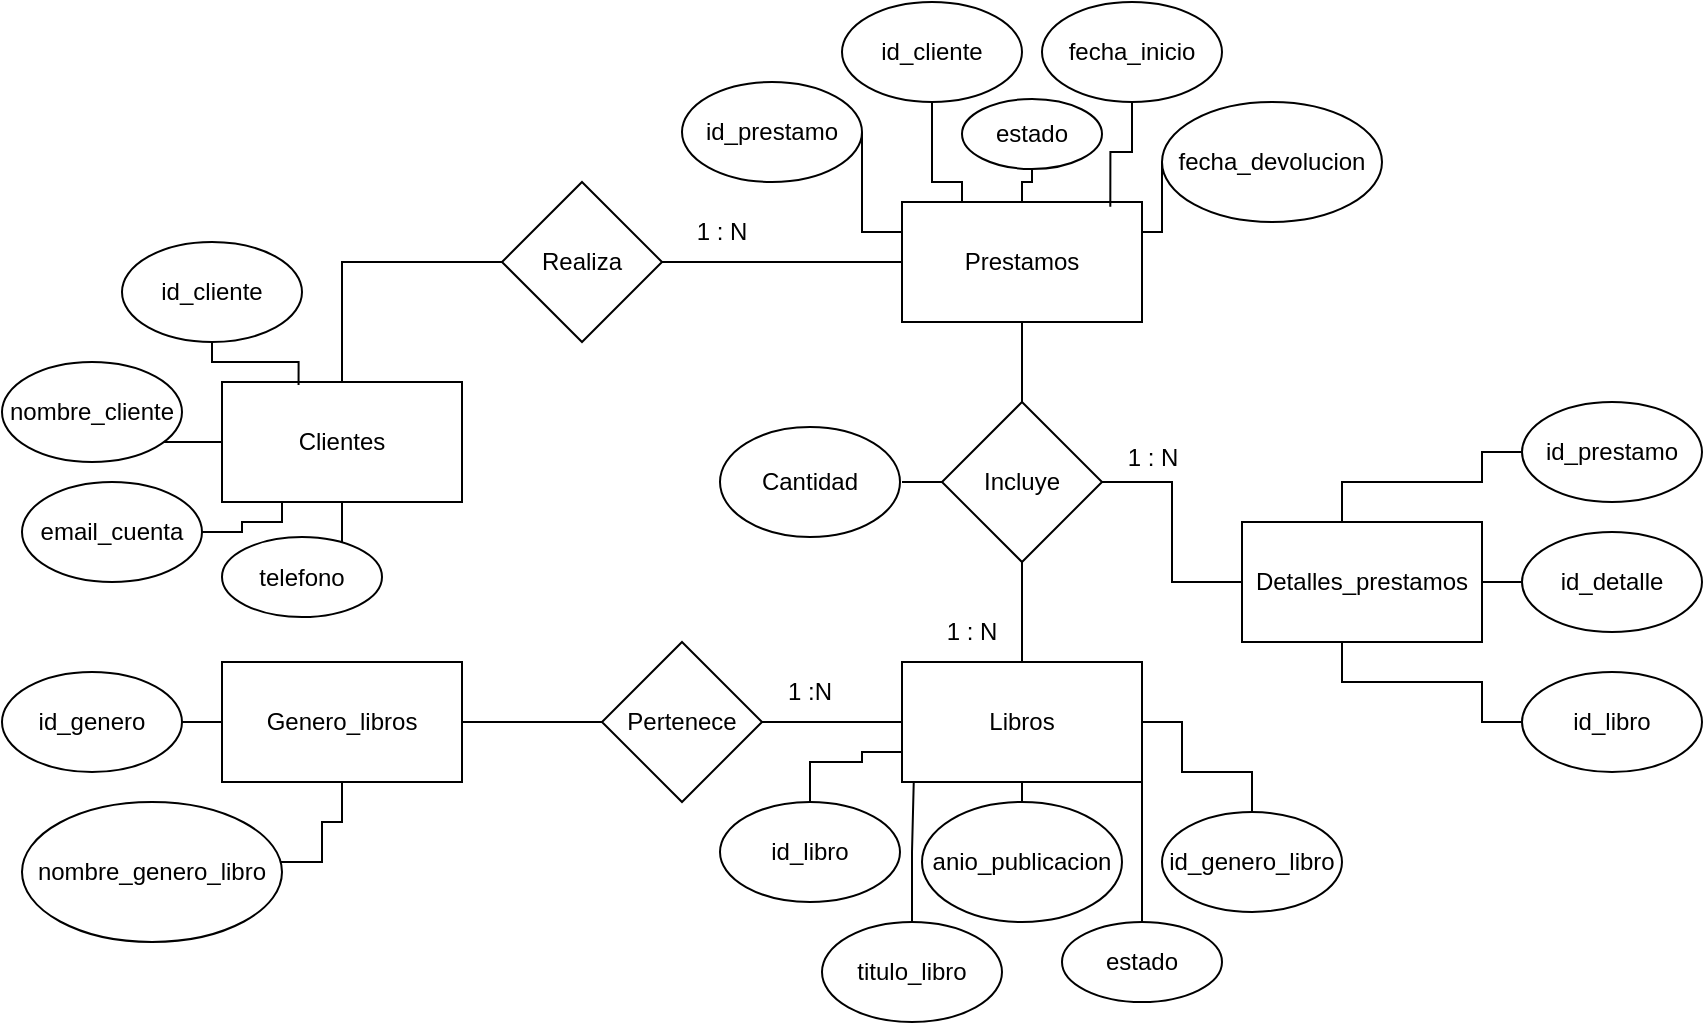 <mxfile version="23.1.7" type="device">
  <diagram name="Página-1" id="F7vZLPBNzLxnHPz9K1V3">
    <mxGraphModel dx="1155" dy="661" grid="1" gridSize="10" guides="1" tooltips="1" connect="1" arrows="1" fold="1" page="1" pageScale="1" pageWidth="827" pageHeight="1169" math="0" shadow="0">
      <root>
        <mxCell id="0" />
        <mxCell id="1" parent="0" />
        <mxCell id="Q_mYId65WQoA-LtDAVec-12" style="edgeStyle=orthogonalEdgeStyle;rounded=0;orthogonalLoop=1;jettySize=auto;html=1;entryX=0;entryY=0.5;entryDx=0;entryDy=0;endArrow=none;endFill=0;" edge="1" parent="1" source="Q_mYId65WQoA-LtDAVec-1" target="Q_mYId65WQoA-LtDAVec-11">
          <mxGeometry relative="1" as="geometry">
            <Array as="points">
              <mxPoint x="180" y="140" />
            </Array>
          </mxGeometry>
        </mxCell>
        <mxCell id="Q_mYId65WQoA-LtDAVec-53" style="edgeStyle=orthogonalEdgeStyle;rounded=0;orthogonalLoop=1;jettySize=auto;html=1;entryX=0.5;entryY=0;entryDx=0;entryDy=0;endArrow=none;endFill=0;" edge="1" parent="1" source="Q_mYId65WQoA-LtDAVec-1" target="Q_mYId65WQoA-LtDAVec-52">
          <mxGeometry relative="1" as="geometry" />
        </mxCell>
        <mxCell id="Q_mYId65WQoA-LtDAVec-1" value="Clientes" style="rounded=0;whiteSpace=wrap;html=1;" vertex="1" parent="1">
          <mxGeometry x="120" y="200" width="120" height="60" as="geometry" />
        </mxCell>
        <mxCell id="Q_mYId65WQoA-LtDAVec-2" value="Prestamos" style="rounded=0;whiteSpace=wrap;html=1;" vertex="1" parent="1">
          <mxGeometry x="460" y="110" width="120" height="60" as="geometry" />
        </mxCell>
        <mxCell id="Q_mYId65WQoA-LtDAVec-82" style="edgeStyle=orthogonalEdgeStyle;rounded=0;orthogonalLoop=1;jettySize=auto;html=1;entryX=0;entryY=0.5;entryDx=0;entryDy=0;endArrow=none;endFill=0;" edge="1" parent="1" source="Q_mYId65WQoA-LtDAVec-3" target="Q_mYId65WQoA-LtDAVec-42">
          <mxGeometry relative="1" as="geometry">
            <Array as="points">
              <mxPoint x="680" y="250" />
              <mxPoint x="750" y="250" />
              <mxPoint x="750" y="235" />
            </Array>
          </mxGeometry>
        </mxCell>
        <mxCell id="Q_mYId65WQoA-LtDAVec-83" style="edgeStyle=orthogonalEdgeStyle;rounded=0;orthogonalLoop=1;jettySize=auto;html=1;entryX=0;entryY=0.5;entryDx=0;entryDy=0;endArrow=none;endFill=0;" edge="1" parent="1" source="Q_mYId65WQoA-LtDAVec-3" target="Q_mYId65WQoA-LtDAVec-47">
          <mxGeometry relative="1" as="geometry">
            <Array as="points">
              <mxPoint x="680" y="350" />
              <mxPoint x="750" y="350" />
              <mxPoint x="750" y="370" />
            </Array>
          </mxGeometry>
        </mxCell>
        <mxCell id="Q_mYId65WQoA-LtDAVec-84" style="edgeStyle=orthogonalEdgeStyle;rounded=0;orthogonalLoop=1;jettySize=auto;html=1;entryX=0;entryY=0.5;entryDx=0;entryDy=0;endArrow=none;endFill=0;" edge="1" parent="1" source="Q_mYId65WQoA-LtDAVec-3" target="Q_mYId65WQoA-LtDAVec-31">
          <mxGeometry relative="1" as="geometry" />
        </mxCell>
        <mxCell id="Q_mYId65WQoA-LtDAVec-3" value="Detalles_prestamos" style="rounded=0;whiteSpace=wrap;html=1;" vertex="1" parent="1">
          <mxGeometry x="630" y="270" width="120" height="60" as="geometry" />
        </mxCell>
        <mxCell id="Q_mYId65WQoA-LtDAVec-4" value="Genero_libros" style="rounded=0;whiteSpace=wrap;html=1;" vertex="1" parent="1">
          <mxGeometry x="120" y="340" width="120" height="60" as="geometry" />
        </mxCell>
        <mxCell id="Q_mYId65WQoA-LtDAVec-21" style="edgeStyle=orthogonalEdgeStyle;rounded=0;orthogonalLoop=1;jettySize=auto;html=1;endArrow=none;endFill=0;" edge="1" parent="1" source="Q_mYId65WQoA-LtDAVec-5" target="Q_mYId65WQoA-LtDAVec-19">
          <mxGeometry relative="1" as="geometry" />
        </mxCell>
        <mxCell id="Q_mYId65WQoA-LtDAVec-5" value="Libros" style="rounded=0;whiteSpace=wrap;html=1;" vertex="1" parent="1">
          <mxGeometry x="460" y="340" width="120" height="60" as="geometry" />
        </mxCell>
        <mxCell id="Q_mYId65WQoA-LtDAVec-13" style="edgeStyle=orthogonalEdgeStyle;rounded=0;orthogonalLoop=1;jettySize=auto;html=1;entryX=0;entryY=0.5;entryDx=0;entryDy=0;endArrow=none;endFill=0;" edge="1" parent="1" source="Q_mYId65WQoA-LtDAVec-11" target="Q_mYId65WQoA-LtDAVec-2">
          <mxGeometry relative="1" as="geometry" />
        </mxCell>
        <mxCell id="Q_mYId65WQoA-LtDAVec-11" value="Realiza" style="rhombus;whiteSpace=wrap;html=1;" vertex="1" parent="1">
          <mxGeometry x="260" y="100" width="80" height="80" as="geometry" />
        </mxCell>
        <mxCell id="Q_mYId65WQoA-LtDAVec-20" style="edgeStyle=orthogonalEdgeStyle;rounded=0;orthogonalLoop=1;jettySize=auto;html=1;entryX=0.5;entryY=0;entryDx=0;entryDy=0;endArrow=none;endFill=0;" edge="1" parent="1" source="Q_mYId65WQoA-LtDAVec-16" target="Q_mYId65WQoA-LtDAVec-5">
          <mxGeometry relative="1" as="geometry" />
        </mxCell>
        <mxCell id="Q_mYId65WQoA-LtDAVec-35" style="edgeStyle=orthogonalEdgeStyle;rounded=0;orthogonalLoop=1;jettySize=auto;html=1;endArrow=none;endFill=0;" edge="1" parent="1" source="Q_mYId65WQoA-LtDAVec-16">
          <mxGeometry relative="1" as="geometry">
            <mxPoint x="460" y="250.0" as="targetPoint" />
          </mxGeometry>
        </mxCell>
        <mxCell id="Q_mYId65WQoA-LtDAVec-79" style="edgeStyle=orthogonalEdgeStyle;rounded=0;orthogonalLoop=1;jettySize=auto;html=1;endArrow=none;endFill=0;" edge="1" parent="1" source="Q_mYId65WQoA-LtDAVec-16" target="Q_mYId65WQoA-LtDAVec-2">
          <mxGeometry relative="1" as="geometry" />
        </mxCell>
        <mxCell id="Q_mYId65WQoA-LtDAVec-80" style="edgeStyle=orthogonalEdgeStyle;rounded=0;orthogonalLoop=1;jettySize=auto;html=1;endArrow=none;endFill=0;" edge="1" parent="1" source="Q_mYId65WQoA-LtDAVec-16" target="Q_mYId65WQoA-LtDAVec-3">
          <mxGeometry relative="1" as="geometry" />
        </mxCell>
        <mxCell id="Q_mYId65WQoA-LtDAVec-16" value="Incluye" style="rhombus;whiteSpace=wrap;html=1;" vertex="1" parent="1">
          <mxGeometry x="480" y="210" width="80" height="80" as="geometry" />
        </mxCell>
        <mxCell id="Q_mYId65WQoA-LtDAVec-22" style="edgeStyle=orthogonalEdgeStyle;rounded=0;orthogonalLoop=1;jettySize=auto;html=1;endArrow=none;endFill=0;" edge="1" parent="1" source="Q_mYId65WQoA-LtDAVec-19" target="Q_mYId65WQoA-LtDAVec-4">
          <mxGeometry relative="1" as="geometry">
            <Array as="points">
              <mxPoint x="280" y="370" />
              <mxPoint x="280" y="370" />
            </Array>
          </mxGeometry>
        </mxCell>
        <mxCell id="Q_mYId65WQoA-LtDAVec-19" value="Pertenece" style="rhombus;whiteSpace=wrap;html=1;" vertex="1" parent="1">
          <mxGeometry x="310" y="330" width="80" height="80" as="geometry" />
        </mxCell>
        <mxCell id="Q_mYId65WQoA-LtDAVec-26" value="id_cliente" style="ellipse;whiteSpace=wrap;html=1;" vertex="1" parent="1">
          <mxGeometry x="70" y="130" width="90" height="50" as="geometry" />
        </mxCell>
        <mxCell id="Q_mYId65WQoA-LtDAVec-58" style="edgeStyle=orthogonalEdgeStyle;rounded=0;orthogonalLoop=1;jettySize=auto;html=1;endArrow=none;endFill=0;" edge="1" parent="1" source="Q_mYId65WQoA-LtDAVec-27" target="Q_mYId65WQoA-LtDAVec-4">
          <mxGeometry relative="1" as="geometry" />
        </mxCell>
        <mxCell id="Q_mYId65WQoA-LtDAVec-27" value="id_genero" style="ellipse;whiteSpace=wrap;html=1;" vertex="1" parent="1">
          <mxGeometry x="10" y="345" width="90" height="50" as="geometry" />
        </mxCell>
        <mxCell id="Q_mYId65WQoA-LtDAVec-89" style="edgeStyle=orthogonalEdgeStyle;rounded=0;orthogonalLoop=1;jettySize=auto;html=1;entryX=0;entryY=0.75;entryDx=0;entryDy=0;endArrow=none;endFill=0;" edge="1" parent="1" source="Q_mYId65WQoA-LtDAVec-29" target="Q_mYId65WQoA-LtDAVec-5">
          <mxGeometry relative="1" as="geometry">
            <Array as="points">
              <mxPoint x="414" y="390" />
              <mxPoint x="440" y="390" />
              <mxPoint x="440" y="385" />
            </Array>
          </mxGeometry>
        </mxCell>
        <mxCell id="Q_mYId65WQoA-LtDAVec-29" value="id_libro" style="ellipse;whiteSpace=wrap;html=1;" vertex="1" parent="1">
          <mxGeometry x="369" y="410" width="90" height="50" as="geometry" />
        </mxCell>
        <mxCell id="Q_mYId65WQoA-LtDAVec-69" style="edgeStyle=orthogonalEdgeStyle;rounded=0;orthogonalLoop=1;jettySize=auto;html=1;entryX=0;entryY=0.25;entryDx=0;entryDy=0;endArrow=none;endFill=0;" edge="1" parent="1" source="Q_mYId65WQoA-LtDAVec-30" target="Q_mYId65WQoA-LtDAVec-2">
          <mxGeometry relative="1" as="geometry">
            <Array as="points">
              <mxPoint x="440" y="125" />
            </Array>
          </mxGeometry>
        </mxCell>
        <mxCell id="Q_mYId65WQoA-LtDAVec-30" value="id_prestamo" style="ellipse;whiteSpace=wrap;html=1;" vertex="1" parent="1">
          <mxGeometry x="350" y="50" width="90" height="50" as="geometry" />
        </mxCell>
        <mxCell id="Q_mYId65WQoA-LtDAVec-31" value="id_detalle" style="ellipse;whiteSpace=wrap;html=1;" vertex="1" parent="1">
          <mxGeometry x="770" y="275" width="90" height="50" as="geometry" />
        </mxCell>
        <mxCell id="Q_mYId65WQoA-LtDAVec-57" style="edgeStyle=orthogonalEdgeStyle;rounded=0;orthogonalLoop=1;jettySize=auto;html=1;entryX=0;entryY=0.5;entryDx=0;entryDy=0;endArrow=none;endFill=0;" edge="1" parent="1" source="Q_mYId65WQoA-LtDAVec-32" target="Q_mYId65WQoA-LtDAVec-1">
          <mxGeometry relative="1" as="geometry">
            <Array as="points">
              <mxPoint x="110" y="230" />
              <mxPoint x="110" y="230" />
            </Array>
          </mxGeometry>
        </mxCell>
        <mxCell id="Q_mYId65WQoA-LtDAVec-32" value="nombre_cliente" style="ellipse;whiteSpace=wrap;html=1;" vertex="1" parent="1">
          <mxGeometry x="10" y="190" width="90" height="50" as="geometry" />
        </mxCell>
        <mxCell id="Q_mYId65WQoA-LtDAVec-59" style="edgeStyle=orthogonalEdgeStyle;rounded=0;orthogonalLoop=1;jettySize=auto;html=1;entryX=0.5;entryY=1;entryDx=0;entryDy=0;endArrow=none;endFill=0;" edge="1" parent="1" source="Q_mYId65WQoA-LtDAVec-33" target="Q_mYId65WQoA-LtDAVec-4">
          <mxGeometry relative="1" as="geometry">
            <Array as="points">
              <mxPoint x="170" y="440" />
              <mxPoint x="170" y="420" />
              <mxPoint x="180" y="420" />
            </Array>
          </mxGeometry>
        </mxCell>
        <mxCell id="Q_mYId65WQoA-LtDAVec-33" value="nombre_genero_libro" style="ellipse;whiteSpace=wrap;html=1;" vertex="1" parent="1">
          <mxGeometry x="20" y="410" width="130" height="70" as="geometry" />
        </mxCell>
        <mxCell id="Q_mYId65WQoA-LtDAVec-34" value="Cantidad" style="ellipse;whiteSpace=wrap;html=1;" vertex="1" parent="1">
          <mxGeometry x="369" y="222.5" width="90" height="55" as="geometry" />
        </mxCell>
        <mxCell id="Q_mYId65WQoA-LtDAVec-41" value="titulo_libro" style="ellipse;whiteSpace=wrap;html=1;" vertex="1" parent="1">
          <mxGeometry x="420" y="470" width="90" height="50" as="geometry" />
        </mxCell>
        <mxCell id="Q_mYId65WQoA-LtDAVec-42" value="id_prestamo" style="ellipse;whiteSpace=wrap;html=1;" vertex="1" parent="1">
          <mxGeometry x="770" y="210" width="90" height="50" as="geometry" />
        </mxCell>
        <mxCell id="Q_mYId65WQoA-LtDAVec-70" style="edgeStyle=orthogonalEdgeStyle;rounded=0;orthogonalLoop=1;jettySize=auto;html=1;entryX=0.25;entryY=0;entryDx=0;entryDy=0;endArrow=none;endFill=0;" edge="1" parent="1" source="Q_mYId65WQoA-LtDAVec-43" target="Q_mYId65WQoA-LtDAVec-2">
          <mxGeometry relative="1" as="geometry">
            <Array as="points">
              <mxPoint x="475" y="100" />
              <mxPoint x="490" y="100" />
            </Array>
          </mxGeometry>
        </mxCell>
        <mxCell id="Q_mYId65WQoA-LtDAVec-43" value="id_cliente" style="ellipse;whiteSpace=wrap;html=1;" vertex="1" parent="1">
          <mxGeometry x="430" y="10" width="90" height="50" as="geometry" />
        </mxCell>
        <mxCell id="Q_mYId65WQoA-LtDAVec-44" value="fecha_inicio" style="ellipse;whiteSpace=wrap;html=1;" vertex="1" parent="1">
          <mxGeometry x="530" y="10" width="90" height="50" as="geometry" />
        </mxCell>
        <mxCell id="Q_mYId65WQoA-LtDAVec-73" style="edgeStyle=orthogonalEdgeStyle;rounded=0;orthogonalLoop=1;jettySize=auto;html=1;entryX=1;entryY=0.25;entryDx=0;entryDy=0;endArrow=none;endFill=0;" edge="1" parent="1" source="Q_mYId65WQoA-LtDAVec-45" target="Q_mYId65WQoA-LtDAVec-2">
          <mxGeometry relative="1" as="geometry">
            <Array as="points">
              <mxPoint x="590" y="125" />
            </Array>
          </mxGeometry>
        </mxCell>
        <mxCell id="Q_mYId65WQoA-LtDAVec-45" value="fecha_devolucion" style="ellipse;whiteSpace=wrap;html=1;" vertex="1" parent="1">
          <mxGeometry x="590" y="60" width="110" height="60" as="geometry" />
        </mxCell>
        <mxCell id="Q_mYId65WQoA-LtDAVec-71" style="edgeStyle=orthogonalEdgeStyle;rounded=0;orthogonalLoop=1;jettySize=auto;html=1;entryX=0.5;entryY=0;entryDx=0;entryDy=0;endArrow=none;endFill=0;" edge="1" parent="1" source="Q_mYId65WQoA-LtDAVec-46" target="Q_mYId65WQoA-LtDAVec-2">
          <mxGeometry relative="1" as="geometry">
            <Array as="points">
              <mxPoint x="525" y="100" />
              <mxPoint x="520" y="100" />
            </Array>
          </mxGeometry>
        </mxCell>
        <mxCell id="Q_mYId65WQoA-LtDAVec-46" value="estado" style="ellipse;whiteSpace=wrap;html=1;" vertex="1" parent="1">
          <mxGeometry x="490" y="58.5" width="70" height="35" as="geometry" />
        </mxCell>
        <mxCell id="Q_mYId65WQoA-LtDAVec-47" value="id_libro" style="ellipse;whiteSpace=wrap;html=1;" vertex="1" parent="1">
          <mxGeometry x="770" y="345" width="90" height="50" as="geometry" />
        </mxCell>
        <mxCell id="Q_mYId65WQoA-LtDAVec-91" style="edgeStyle=orthogonalEdgeStyle;rounded=0;orthogonalLoop=1;jettySize=auto;html=1;entryX=0.5;entryY=1;entryDx=0;entryDy=0;endArrow=none;endFill=0;" edge="1" parent="1" source="Q_mYId65WQoA-LtDAVec-48" target="Q_mYId65WQoA-LtDAVec-5">
          <mxGeometry relative="1" as="geometry">
            <Array as="points">
              <mxPoint x="520" y="420" />
              <mxPoint x="520" y="420" />
            </Array>
          </mxGeometry>
        </mxCell>
        <mxCell id="Q_mYId65WQoA-LtDAVec-48" value="anio_publicacion" style="ellipse;whiteSpace=wrap;html=1;" vertex="1" parent="1">
          <mxGeometry x="470" y="410" width="100" height="60" as="geometry" />
        </mxCell>
        <mxCell id="Q_mYId65WQoA-LtDAVec-92" style="edgeStyle=orthogonalEdgeStyle;rounded=0;orthogonalLoop=1;jettySize=auto;html=1;entryX=1;entryY=0.5;entryDx=0;entryDy=0;endArrow=none;endFill=0;" edge="1" parent="1" source="Q_mYId65WQoA-LtDAVec-49" target="Q_mYId65WQoA-LtDAVec-5">
          <mxGeometry relative="1" as="geometry">
            <Array as="points">
              <mxPoint x="635" y="395" />
              <mxPoint x="600" y="395" />
              <mxPoint x="600" y="370" />
            </Array>
          </mxGeometry>
        </mxCell>
        <mxCell id="Q_mYId65WQoA-LtDAVec-49" value="id_genero_libro" style="ellipse;whiteSpace=wrap;html=1;" vertex="1" parent="1">
          <mxGeometry x="590" y="415" width="90" height="50" as="geometry" />
        </mxCell>
        <mxCell id="Q_mYId65WQoA-LtDAVec-88" style="edgeStyle=orthogonalEdgeStyle;rounded=0;orthogonalLoop=1;jettySize=auto;html=1;entryX=1;entryY=1;entryDx=0;entryDy=0;endArrow=none;endFill=0;" edge="1" parent="1" source="Q_mYId65WQoA-LtDAVec-50" target="Q_mYId65WQoA-LtDAVec-5">
          <mxGeometry relative="1" as="geometry" />
        </mxCell>
        <mxCell id="Q_mYId65WQoA-LtDAVec-50" value="estado" style="ellipse;whiteSpace=wrap;html=1;" vertex="1" parent="1">
          <mxGeometry x="540" y="470" width="80" height="40" as="geometry" />
        </mxCell>
        <mxCell id="Q_mYId65WQoA-LtDAVec-55" style="edgeStyle=orthogonalEdgeStyle;rounded=0;orthogonalLoop=1;jettySize=auto;html=1;entryX=0.25;entryY=1;entryDx=0;entryDy=0;endArrow=none;endFill=0;" edge="1" parent="1" source="Q_mYId65WQoA-LtDAVec-51" target="Q_mYId65WQoA-LtDAVec-1">
          <mxGeometry relative="1" as="geometry">
            <Array as="points">
              <mxPoint x="130" y="275" />
              <mxPoint x="130" y="270" />
              <mxPoint x="150" y="270" />
            </Array>
          </mxGeometry>
        </mxCell>
        <mxCell id="Q_mYId65WQoA-LtDAVec-51" value="email_cuenta" style="ellipse;whiteSpace=wrap;html=1;" vertex="1" parent="1">
          <mxGeometry x="20" y="250" width="90" height="50" as="geometry" />
        </mxCell>
        <mxCell id="Q_mYId65WQoA-LtDAVec-52" value="telefono" style="ellipse;whiteSpace=wrap;html=1;" vertex="1" parent="1">
          <mxGeometry x="120" y="277.5" width="80" height="40" as="geometry" />
        </mxCell>
        <mxCell id="Q_mYId65WQoA-LtDAVec-56" style="edgeStyle=orthogonalEdgeStyle;rounded=0;orthogonalLoop=1;jettySize=auto;html=1;entryX=0.319;entryY=0.025;entryDx=0;entryDy=0;entryPerimeter=0;endArrow=none;endFill=0;" edge="1" parent="1" source="Q_mYId65WQoA-LtDAVec-26" target="Q_mYId65WQoA-LtDAVec-1">
          <mxGeometry relative="1" as="geometry">
            <Array as="points">
              <mxPoint x="115" y="190" />
              <mxPoint x="158" y="190" />
            </Array>
          </mxGeometry>
        </mxCell>
        <mxCell id="Q_mYId65WQoA-LtDAVec-72" style="edgeStyle=orthogonalEdgeStyle;rounded=0;orthogonalLoop=1;jettySize=auto;html=1;entryX=0.868;entryY=0.039;entryDx=0;entryDy=0;entryPerimeter=0;endArrow=none;endFill=0;" edge="1" parent="1" source="Q_mYId65WQoA-LtDAVec-44" target="Q_mYId65WQoA-LtDAVec-2">
          <mxGeometry relative="1" as="geometry" />
        </mxCell>
        <mxCell id="Q_mYId65WQoA-LtDAVec-74" value="1 : N" style="text;html=1;align=center;verticalAlign=middle;whiteSpace=wrap;rounded=0;" vertex="1" parent="1">
          <mxGeometry x="340" y="110" width="60" height="30" as="geometry" />
        </mxCell>
        <mxCell id="Q_mYId65WQoA-LtDAVec-75" value="1 :N" style="text;html=1;align=center;verticalAlign=middle;whiteSpace=wrap;rounded=0;" vertex="1" parent="1">
          <mxGeometry x="384" y="340" width="60" height="30" as="geometry" />
        </mxCell>
        <mxCell id="Q_mYId65WQoA-LtDAVec-77" value="1 : N" style="text;html=1;align=center;verticalAlign=middle;whiteSpace=wrap;rounded=0;" vertex="1" parent="1">
          <mxGeometry x="465" y="310" width="60" height="30" as="geometry" />
        </mxCell>
        <mxCell id="Q_mYId65WQoA-LtDAVec-81" value="1 : N" style="text;html=1;align=center;verticalAlign=middle;resizable=0;points=[];autosize=1;strokeColor=none;fillColor=none;" vertex="1" parent="1">
          <mxGeometry x="560" y="222.5" width="50" height="30" as="geometry" />
        </mxCell>
        <mxCell id="Q_mYId65WQoA-LtDAVec-90" style="edgeStyle=orthogonalEdgeStyle;rounded=0;orthogonalLoop=1;jettySize=auto;html=1;entryX=0.049;entryY=0.997;entryDx=0;entryDy=0;entryPerimeter=0;endArrow=none;endFill=0;" edge="1" parent="1" source="Q_mYId65WQoA-LtDAVec-41" target="Q_mYId65WQoA-LtDAVec-5">
          <mxGeometry relative="1" as="geometry" />
        </mxCell>
      </root>
    </mxGraphModel>
  </diagram>
</mxfile>

